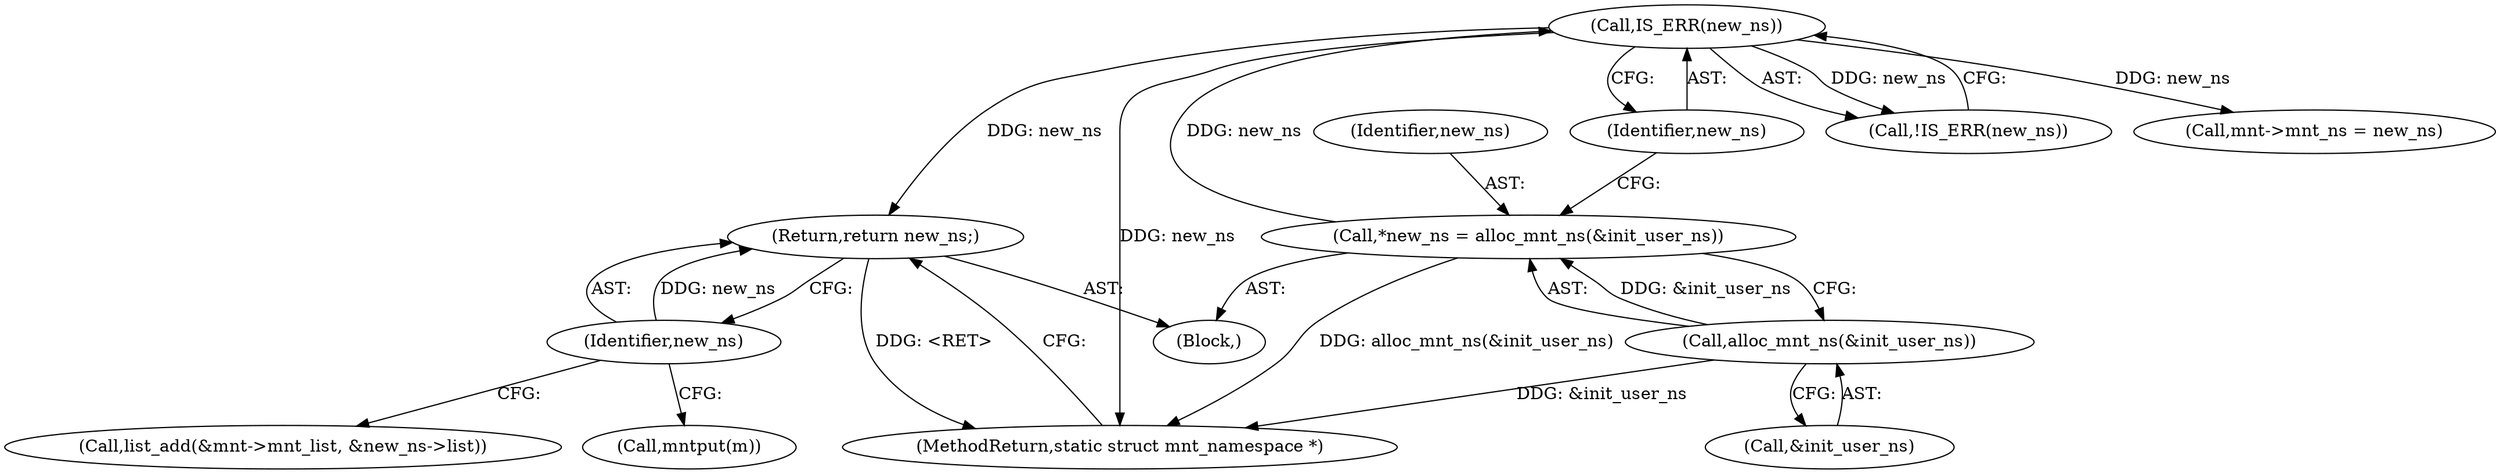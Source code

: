 digraph "0_linux_d29216842a85c7970c536108e093963f02714498_3@pointer" {
"1000146" [label="(Return,return new_ns;)"];
"1000147" [label="(Identifier,new_ns)"];
"1000111" [label="(Call,IS_ERR(new_ns))"];
"1000104" [label="(Call,*new_ns = alloc_mnt_ns(&init_user_ns))"];
"1000106" [label="(Call,alloc_mnt_ns(&init_user_ns))"];
"1000105" [label="(Identifier,new_ns)"];
"1000148" [label="(MethodReturn,static struct mnt_namespace *)"];
"1000146" [label="(Return,return new_ns;)"];
"1000111" [label="(Call,IS_ERR(new_ns))"];
"1000110" [label="(Call,!IS_ERR(new_ns))"];
"1000107" [label="(Call,&init_user_ns)"];
"1000144" [label="(Call,mntput(m))"];
"1000133" [label="(Call,list_add(&mnt->mnt_list, &new_ns->list))"];
"1000104" [label="(Call,*new_ns = alloc_mnt_ns(&init_user_ns))"];
"1000119" [label="(Call,mnt->mnt_ns = new_ns)"];
"1000147" [label="(Identifier,new_ns)"];
"1000102" [label="(Block,)"];
"1000112" [label="(Identifier,new_ns)"];
"1000106" [label="(Call,alloc_mnt_ns(&init_user_ns))"];
"1000146" -> "1000102"  [label="AST: "];
"1000146" -> "1000147"  [label="CFG: "];
"1000147" -> "1000146"  [label="AST: "];
"1000148" -> "1000146"  [label="CFG: "];
"1000146" -> "1000148"  [label="DDG: <RET>"];
"1000147" -> "1000146"  [label="DDG: new_ns"];
"1000111" -> "1000146"  [label="DDG: new_ns"];
"1000147" -> "1000133"  [label="CFG: "];
"1000147" -> "1000144"  [label="CFG: "];
"1000111" -> "1000110"  [label="AST: "];
"1000111" -> "1000112"  [label="CFG: "];
"1000112" -> "1000111"  [label="AST: "];
"1000110" -> "1000111"  [label="CFG: "];
"1000111" -> "1000148"  [label="DDG: new_ns"];
"1000111" -> "1000110"  [label="DDG: new_ns"];
"1000104" -> "1000111"  [label="DDG: new_ns"];
"1000111" -> "1000119"  [label="DDG: new_ns"];
"1000104" -> "1000102"  [label="AST: "];
"1000104" -> "1000106"  [label="CFG: "];
"1000105" -> "1000104"  [label="AST: "];
"1000106" -> "1000104"  [label="AST: "];
"1000112" -> "1000104"  [label="CFG: "];
"1000104" -> "1000148"  [label="DDG: alloc_mnt_ns(&init_user_ns)"];
"1000106" -> "1000104"  [label="DDG: &init_user_ns"];
"1000106" -> "1000107"  [label="CFG: "];
"1000107" -> "1000106"  [label="AST: "];
"1000106" -> "1000148"  [label="DDG: &init_user_ns"];
}
